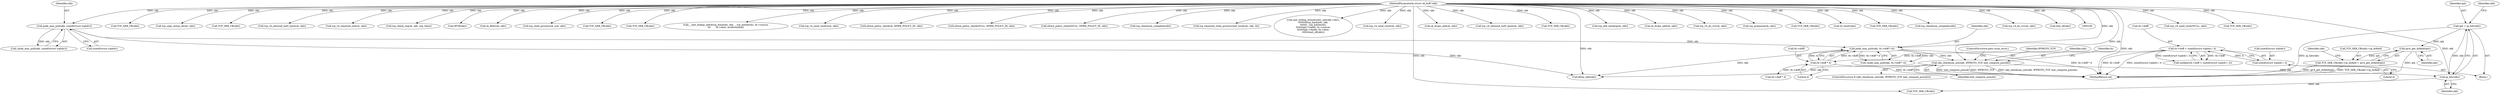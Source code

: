 digraph "0_linux_ac6e780070e30e4c35bd395acfe9191e6268bdd3@pointer" {
"1000259" [label="(Call,ipv4_get_dsfield(iph))"];
"1000179" [label="(Call,iph = ip_hdr(skb))"];
"1000181" [label="(Call,ip_hdr(skb))"];
"1000167" [label="(Call,skb_checksum_init(skb, IPPROTO_TCP, inet_compute_pseudo))"];
"1000158" [label="(Call,pskb_may_pull(skb, th->doff * 4))"];
"1000133" [label="(Call,pskb_may_pull(skb, sizeof(struct tcphdr)))"];
"1000107" [label="(MethodParameterIn,struct sk_buff *skb)"];
"1000160" [label="(Call,th->doff * 4)"];
"1000147" [label="(Call,th->doff < sizeof(struct tcphdr) / 4)"];
"1000151" [label="(Call,sizeof(struct tcphdr) / 4)"];
"1000254" [label="(Call,TCP_SKB_CB(skb)->ip_dsfield = ipv4_get_dsfield(iph))"];
"1000182" [label="(Identifier,skb)"];
"1000166" [label="(ControlStructure,if (skb_checksum_init(skb, IPPROTO_TCP, inet_compute_pseudo)))"];
"1000497" [label="(Call,tcp_v4_send_reset(NULL, skb))"];
"1000188" [label="(Identifier,skb)"];
"1000198" [label="(Call,TCP_SKB_CB(skb))"];
"1000250" [label="(Call,TCP_SKB_CB(skb))"];
"1000437" [label="(Call,tcp_segs_in(tcp_sk(sk), skb))"];
"1000243" [label="(Call,TCP_SKB_CB(skb))"];
"1000316" [label="(Call,tcp_v4_inbound_md5_hash(sk, skb))"];
"1000584" [label="(Call,tcp_v4_timewait_ack(sk, skb))"];
"1000345" [label="(Call,tcp_check_req(sk, skb, req, false))"];
"1000151" [label="(Call,sizeof(struct tcphdr) / 4)"];
"1000191" [label="(Call,IPCB(skb))"];
"1000411" [label="(Call,sk_filter(sk, skb))"];
"1000366" [label="(Call,tcp_child_process(sk, nsk, skb))"];
"1000212" [label="(Call,TCP_SKB_CB(skb))"];
"1000256" [label="(Call,TCP_SKB_CB(skb))"];
"1000167" [label="(Call,skb_checksum_init(skb, IPPROTO_TCP, inet_compute_pseudo))"];
"1000270" [label="(Call,__inet_lookup_skb(&tcp_hashinfo, skb, __tcp_hdrlen(th), th->source,\n\t\t\t       th->dest, &refcounted))"];
"1000371" [label="(Call,tcp_v4_send_reset(nsk, skb))"];
"1000398" [label="(Call,xfrm4_policy_check(sk, XFRM_POLICY_IN, skb))"];
"1000478" [label="(Call,xfrm4_policy_check(NULL, XFRM_POLICY_IN, skb))"];
"1000180" [label="(Identifier,iph)"];
"1000157" [label="(Call,!pskb_may_pull(skb, th->doff * 4))"];
"1000517" [label="(Call,xfrm4_policy_check(NULL, XFRM_POLICY_IN, skb))"];
"1000171" [label="(ControlStructure,goto csum_error;)"];
"1000527" [label="(Call,tcp_checksum_complete(skb))"];
"1000535" [label="(Call,tcp_timewait_state_process(inet_twsk(sk), skb, th))"];
"1000161" [label="(Call,th->doff)"];
"1000546" [label="(Call,inet_lookup_listener(dev_net(skb->dev),\n\t\t\t\t\t\t\t&tcp_hashinfo, skb,\n\t\t\t\t\t\t\t__tcp_hdrlen(th),\n\t\t\t\t\t\t\tiph->saddr, th->source,\n\t\t\t\t\t\t\tiph->daddr, th->dest,\n\t\t\t\t\t\t\tinet_iif(skb)))"];
"1000164" [label="(Literal,4)"];
"1000589" [label="(Call,tcp_v4_send_reset(sk, skb))"];
"1000108" [label="(Block,)"];
"1000169" [label="(Identifier,IPPROTO_TCP)"];
"1000160" [label="(Call,th->doff * 4)"];
"1000135" [label="(Call,sizeof(struct tcphdr))"];
"1000147" [label="(Call,th->doff < sizeof(struct tcphdr) / 4)"];
"1000148" [label="(Call,th->doff)"];
"1000501" [label="(Call,kfree_skb(skb))"];
"1000320" [label="(Call,sk_drops_add(sk, skb))"];
"1000404" [label="(Call,tcp_v4_inbound_md5_hash(sk, skb))"];
"1000146" [label="(Call,unlikely(th->doff < sizeof(struct tcphdr) / 4))"];
"1000264" [label="(Identifier,skb)"];
"1000133" [label="(Call,pskb_may_pull(skb, sizeof(struct tcphdr)))"];
"1000207" [label="(Call,TCP_SKB_CB(skb))"];
"1000107" [label="(MethodParameterIn,struct sk_buff *skb)"];
"1000159" [label="(Identifier,skb)"];
"1000187" [label="(Call,TCP_SKB_CB(skb))"];
"1000461" [label="(Call,tcp_add_backlog(sk, skb))"];
"1000506" [label="(Call,sk_drops_add(sk, skb))"];
"1000168" [label="(Identifier,skb)"];
"1000255" [label="(Call,TCP_SKB_CB(skb)->ip_dsfield)"];
"1000429" [label="(Call,tcp_v4_do_rcv(sk, skb))"];
"1000451" [label="(Call,tcp_prequeue(sk, skb))"];
"1000154" [label="(Literal,4)"];
"1000179" [label="(Call,iph = ip_hdr(skb))"];
"1000263" [label="(Call,TCP_SKB_CB(skb))"];
"1000134" [label="(Identifier,skb)"];
"1000408" [label="(Call,nf_reset(skb))"];
"1000598" [label="(MethodReturn,int)"];
"1000260" [label="(Identifier,iph)"];
"1000170" [label="(Identifier,inet_compute_pseudo)"];
"1000132" [label="(Call,!pskb_may_pull(skb, sizeof(struct tcphdr)))"];
"1000173" [label="(Identifier,th)"];
"1000152" [label="(Call,sizeof(struct tcphdr))"];
"1000234" [label="(Call,TCP_SKB_CB(skb))"];
"1000484" [label="(Call,tcp_checksum_complete(skb))"];
"1000259" [label="(Call,ipv4_get_dsfield(iph))"];
"1000158" [label="(Call,pskb_may_pull(skb, th->doff * 4))"];
"1000456" [label="(Call,tcp_v4_do_rcv(sk, skb))"];
"1000181" [label="(Call,ip_hdr(skb))"];
"1000227" [label="(Call,th->doff * 4)"];
"1000568" [label="(Call,inet_iif(skb))"];
"1000254" [label="(Call,TCP_SKB_CB(skb)->ip_dsfield = ipv4_get_dsfield(iph))"];
"1000259" -> "1000254"  [label="AST: "];
"1000259" -> "1000260"  [label="CFG: "];
"1000260" -> "1000259"  [label="AST: "];
"1000254" -> "1000259"  [label="CFG: "];
"1000259" -> "1000598"  [label="DDG: iph"];
"1000259" -> "1000254"  [label="DDG: iph"];
"1000179" -> "1000259"  [label="DDG: iph"];
"1000179" -> "1000108"  [label="AST: "];
"1000179" -> "1000181"  [label="CFG: "];
"1000180" -> "1000179"  [label="AST: "];
"1000181" -> "1000179"  [label="AST: "];
"1000188" -> "1000179"  [label="CFG: "];
"1000179" -> "1000598"  [label="DDG: ip_hdr(skb)"];
"1000181" -> "1000179"  [label="DDG: skb"];
"1000181" -> "1000182"  [label="CFG: "];
"1000182" -> "1000181"  [label="AST: "];
"1000167" -> "1000181"  [label="DDG: skb"];
"1000107" -> "1000181"  [label="DDG: skb"];
"1000181" -> "1000187"  [label="DDG: skb"];
"1000167" -> "1000166"  [label="AST: "];
"1000167" -> "1000170"  [label="CFG: "];
"1000168" -> "1000167"  [label="AST: "];
"1000169" -> "1000167"  [label="AST: "];
"1000170" -> "1000167"  [label="AST: "];
"1000171" -> "1000167"  [label="CFG: "];
"1000173" -> "1000167"  [label="CFG: "];
"1000167" -> "1000598"  [label="DDG: IPPROTO_TCP"];
"1000167" -> "1000598"  [label="DDG: skb_checksum_init(skb, IPPROTO_TCP, inet_compute_pseudo)"];
"1000167" -> "1000598"  [label="DDG: inet_compute_pseudo"];
"1000158" -> "1000167"  [label="DDG: skb"];
"1000107" -> "1000167"  [label="DDG: skb"];
"1000167" -> "1000501"  [label="DDG: skb"];
"1000158" -> "1000157"  [label="AST: "];
"1000158" -> "1000160"  [label="CFG: "];
"1000159" -> "1000158"  [label="AST: "];
"1000160" -> "1000158"  [label="AST: "];
"1000157" -> "1000158"  [label="CFG: "];
"1000158" -> "1000598"  [label="DDG: th->doff * 4"];
"1000158" -> "1000157"  [label="DDG: skb"];
"1000158" -> "1000157"  [label="DDG: th->doff * 4"];
"1000133" -> "1000158"  [label="DDG: skb"];
"1000107" -> "1000158"  [label="DDG: skb"];
"1000160" -> "1000158"  [label="DDG: th->doff"];
"1000160" -> "1000158"  [label="DDG: 4"];
"1000158" -> "1000501"  [label="DDG: skb"];
"1000133" -> "1000132"  [label="AST: "];
"1000133" -> "1000135"  [label="CFG: "];
"1000134" -> "1000133"  [label="AST: "];
"1000135" -> "1000133"  [label="AST: "];
"1000132" -> "1000133"  [label="CFG: "];
"1000133" -> "1000132"  [label="DDG: skb"];
"1000107" -> "1000133"  [label="DDG: skb"];
"1000133" -> "1000501"  [label="DDG: skb"];
"1000107" -> "1000106"  [label="AST: "];
"1000107" -> "1000598"  [label="DDG: skb"];
"1000107" -> "1000187"  [label="DDG: skb"];
"1000107" -> "1000191"  [label="DDG: skb"];
"1000107" -> "1000198"  [label="DDG: skb"];
"1000107" -> "1000207"  [label="DDG: skb"];
"1000107" -> "1000212"  [label="DDG: skb"];
"1000107" -> "1000234"  [label="DDG: skb"];
"1000107" -> "1000243"  [label="DDG: skb"];
"1000107" -> "1000250"  [label="DDG: skb"];
"1000107" -> "1000256"  [label="DDG: skb"];
"1000107" -> "1000263"  [label="DDG: skb"];
"1000107" -> "1000270"  [label="DDG: skb"];
"1000107" -> "1000316"  [label="DDG: skb"];
"1000107" -> "1000320"  [label="DDG: skb"];
"1000107" -> "1000345"  [label="DDG: skb"];
"1000107" -> "1000366"  [label="DDG: skb"];
"1000107" -> "1000371"  [label="DDG: skb"];
"1000107" -> "1000398"  [label="DDG: skb"];
"1000107" -> "1000404"  [label="DDG: skb"];
"1000107" -> "1000408"  [label="DDG: skb"];
"1000107" -> "1000411"  [label="DDG: skb"];
"1000107" -> "1000429"  [label="DDG: skb"];
"1000107" -> "1000437"  [label="DDG: skb"];
"1000107" -> "1000451"  [label="DDG: skb"];
"1000107" -> "1000456"  [label="DDG: skb"];
"1000107" -> "1000461"  [label="DDG: skb"];
"1000107" -> "1000478"  [label="DDG: skb"];
"1000107" -> "1000484"  [label="DDG: skb"];
"1000107" -> "1000497"  [label="DDG: skb"];
"1000107" -> "1000501"  [label="DDG: skb"];
"1000107" -> "1000506"  [label="DDG: skb"];
"1000107" -> "1000517"  [label="DDG: skb"];
"1000107" -> "1000527"  [label="DDG: skb"];
"1000107" -> "1000535"  [label="DDG: skb"];
"1000107" -> "1000546"  [label="DDG: skb"];
"1000107" -> "1000568"  [label="DDG: skb"];
"1000107" -> "1000584"  [label="DDG: skb"];
"1000107" -> "1000589"  [label="DDG: skb"];
"1000160" -> "1000164"  [label="CFG: "];
"1000161" -> "1000160"  [label="AST: "];
"1000164" -> "1000160"  [label="AST: "];
"1000160" -> "1000598"  [label="DDG: th->doff"];
"1000147" -> "1000160"  [label="DDG: th->doff"];
"1000160" -> "1000227"  [label="DDG: th->doff"];
"1000147" -> "1000146"  [label="AST: "];
"1000147" -> "1000151"  [label="CFG: "];
"1000148" -> "1000147"  [label="AST: "];
"1000151" -> "1000147"  [label="AST: "];
"1000146" -> "1000147"  [label="CFG: "];
"1000147" -> "1000598"  [label="DDG: sizeof(struct tcphdr) / 4"];
"1000147" -> "1000598"  [label="DDG: th->doff"];
"1000147" -> "1000146"  [label="DDG: th->doff"];
"1000147" -> "1000146"  [label="DDG: sizeof(struct tcphdr) / 4"];
"1000151" -> "1000147"  [label="DDG: 4"];
"1000151" -> "1000154"  [label="CFG: "];
"1000152" -> "1000151"  [label="AST: "];
"1000154" -> "1000151"  [label="AST: "];
"1000254" -> "1000108"  [label="AST: "];
"1000255" -> "1000254"  [label="AST: "];
"1000264" -> "1000254"  [label="CFG: "];
"1000254" -> "1000598"  [label="DDG: ipv4_get_dsfield(iph)"];
"1000254" -> "1000598"  [label="DDG: TCP_SKB_CB(skb)->ip_dsfield"];
}
